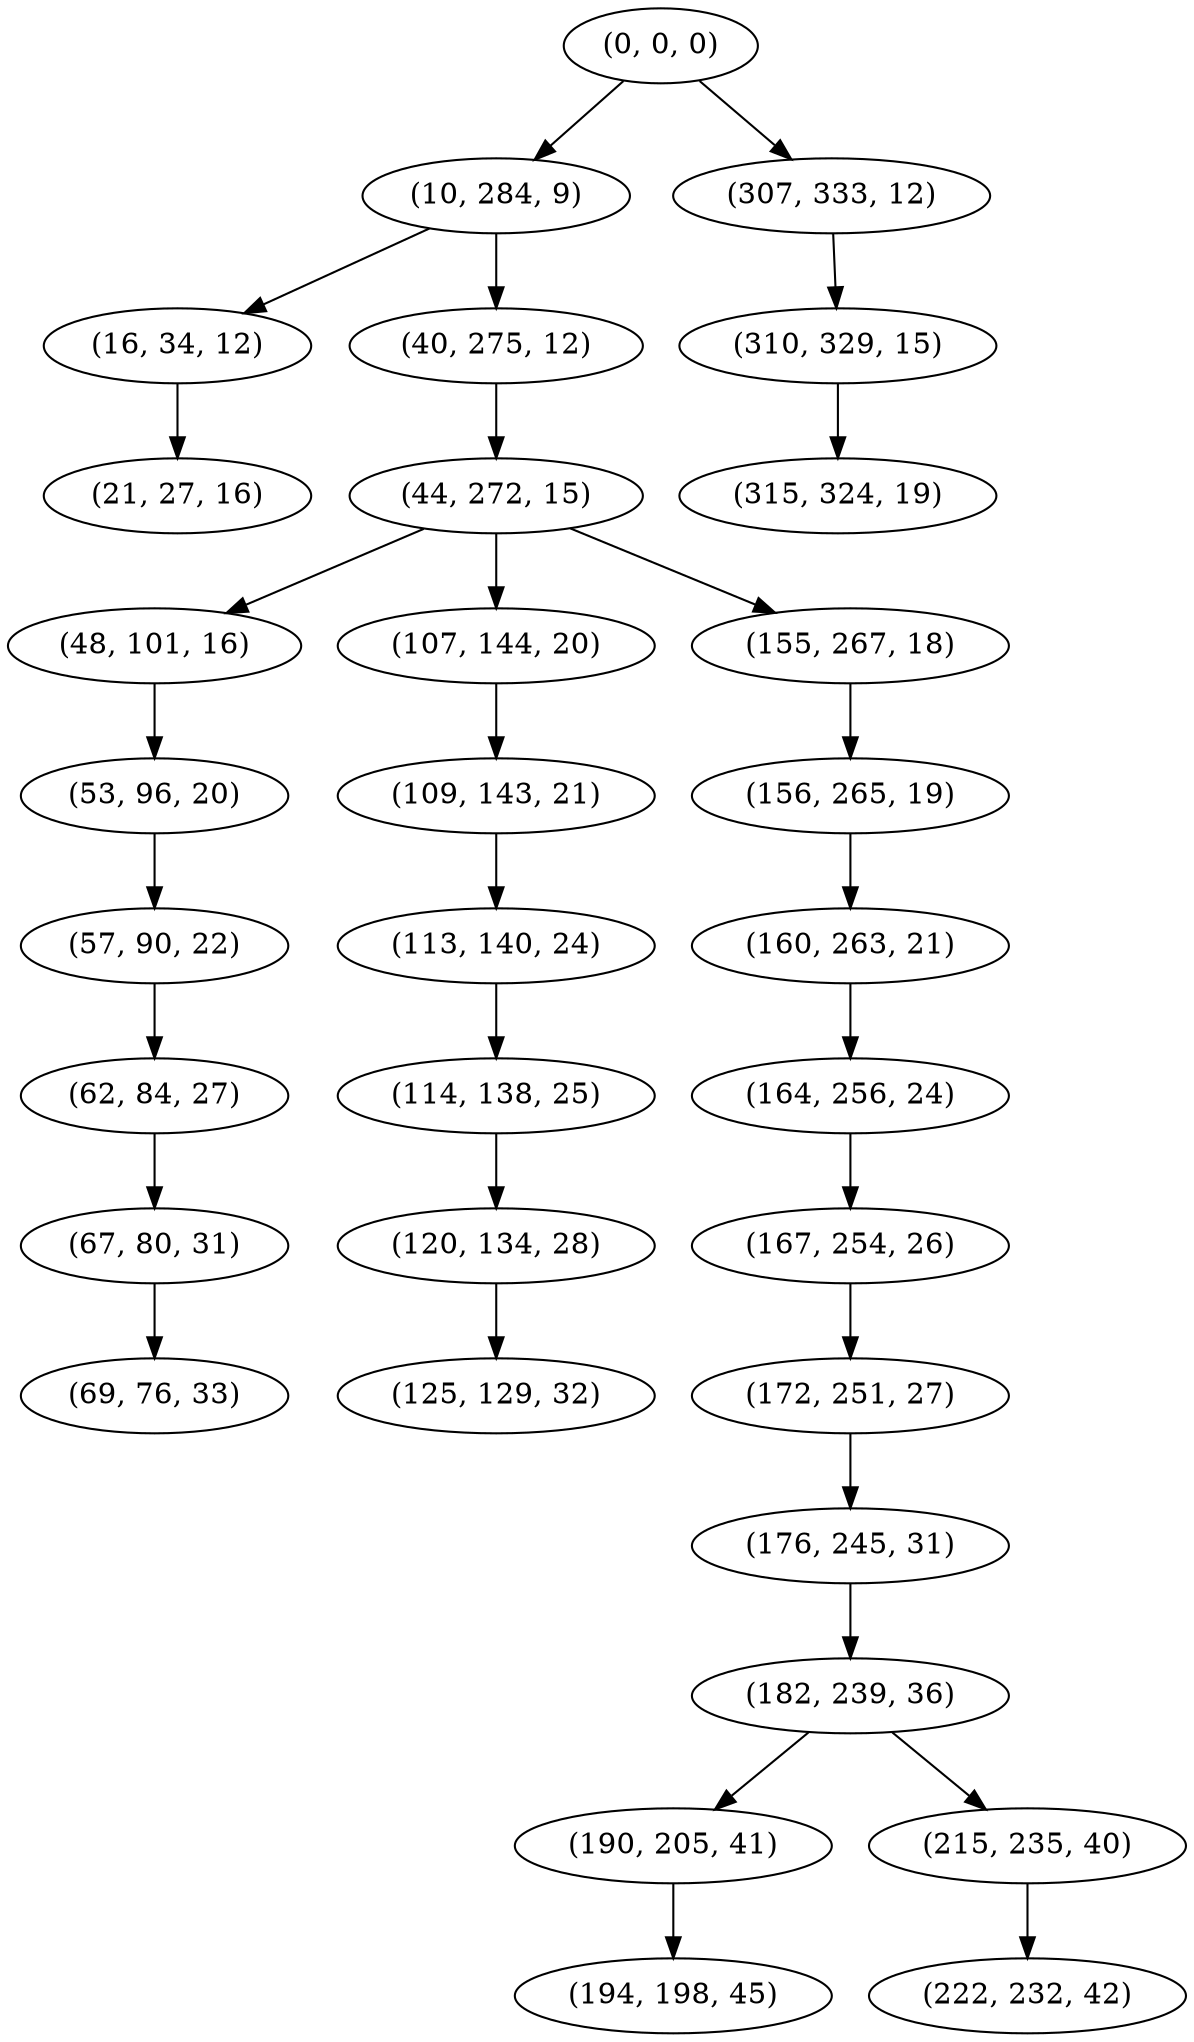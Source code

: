digraph tree {
    "(0, 0, 0)";
    "(10, 284, 9)";
    "(16, 34, 12)";
    "(21, 27, 16)";
    "(40, 275, 12)";
    "(44, 272, 15)";
    "(48, 101, 16)";
    "(53, 96, 20)";
    "(57, 90, 22)";
    "(62, 84, 27)";
    "(67, 80, 31)";
    "(69, 76, 33)";
    "(107, 144, 20)";
    "(109, 143, 21)";
    "(113, 140, 24)";
    "(114, 138, 25)";
    "(120, 134, 28)";
    "(125, 129, 32)";
    "(155, 267, 18)";
    "(156, 265, 19)";
    "(160, 263, 21)";
    "(164, 256, 24)";
    "(167, 254, 26)";
    "(172, 251, 27)";
    "(176, 245, 31)";
    "(182, 239, 36)";
    "(190, 205, 41)";
    "(194, 198, 45)";
    "(215, 235, 40)";
    "(222, 232, 42)";
    "(307, 333, 12)";
    "(310, 329, 15)";
    "(315, 324, 19)";
    "(0, 0, 0)" -> "(10, 284, 9)";
    "(0, 0, 0)" -> "(307, 333, 12)";
    "(10, 284, 9)" -> "(16, 34, 12)";
    "(10, 284, 9)" -> "(40, 275, 12)";
    "(16, 34, 12)" -> "(21, 27, 16)";
    "(40, 275, 12)" -> "(44, 272, 15)";
    "(44, 272, 15)" -> "(48, 101, 16)";
    "(44, 272, 15)" -> "(107, 144, 20)";
    "(44, 272, 15)" -> "(155, 267, 18)";
    "(48, 101, 16)" -> "(53, 96, 20)";
    "(53, 96, 20)" -> "(57, 90, 22)";
    "(57, 90, 22)" -> "(62, 84, 27)";
    "(62, 84, 27)" -> "(67, 80, 31)";
    "(67, 80, 31)" -> "(69, 76, 33)";
    "(107, 144, 20)" -> "(109, 143, 21)";
    "(109, 143, 21)" -> "(113, 140, 24)";
    "(113, 140, 24)" -> "(114, 138, 25)";
    "(114, 138, 25)" -> "(120, 134, 28)";
    "(120, 134, 28)" -> "(125, 129, 32)";
    "(155, 267, 18)" -> "(156, 265, 19)";
    "(156, 265, 19)" -> "(160, 263, 21)";
    "(160, 263, 21)" -> "(164, 256, 24)";
    "(164, 256, 24)" -> "(167, 254, 26)";
    "(167, 254, 26)" -> "(172, 251, 27)";
    "(172, 251, 27)" -> "(176, 245, 31)";
    "(176, 245, 31)" -> "(182, 239, 36)";
    "(182, 239, 36)" -> "(190, 205, 41)";
    "(182, 239, 36)" -> "(215, 235, 40)";
    "(190, 205, 41)" -> "(194, 198, 45)";
    "(215, 235, 40)" -> "(222, 232, 42)";
    "(307, 333, 12)" -> "(310, 329, 15)";
    "(310, 329, 15)" -> "(315, 324, 19)";
}
